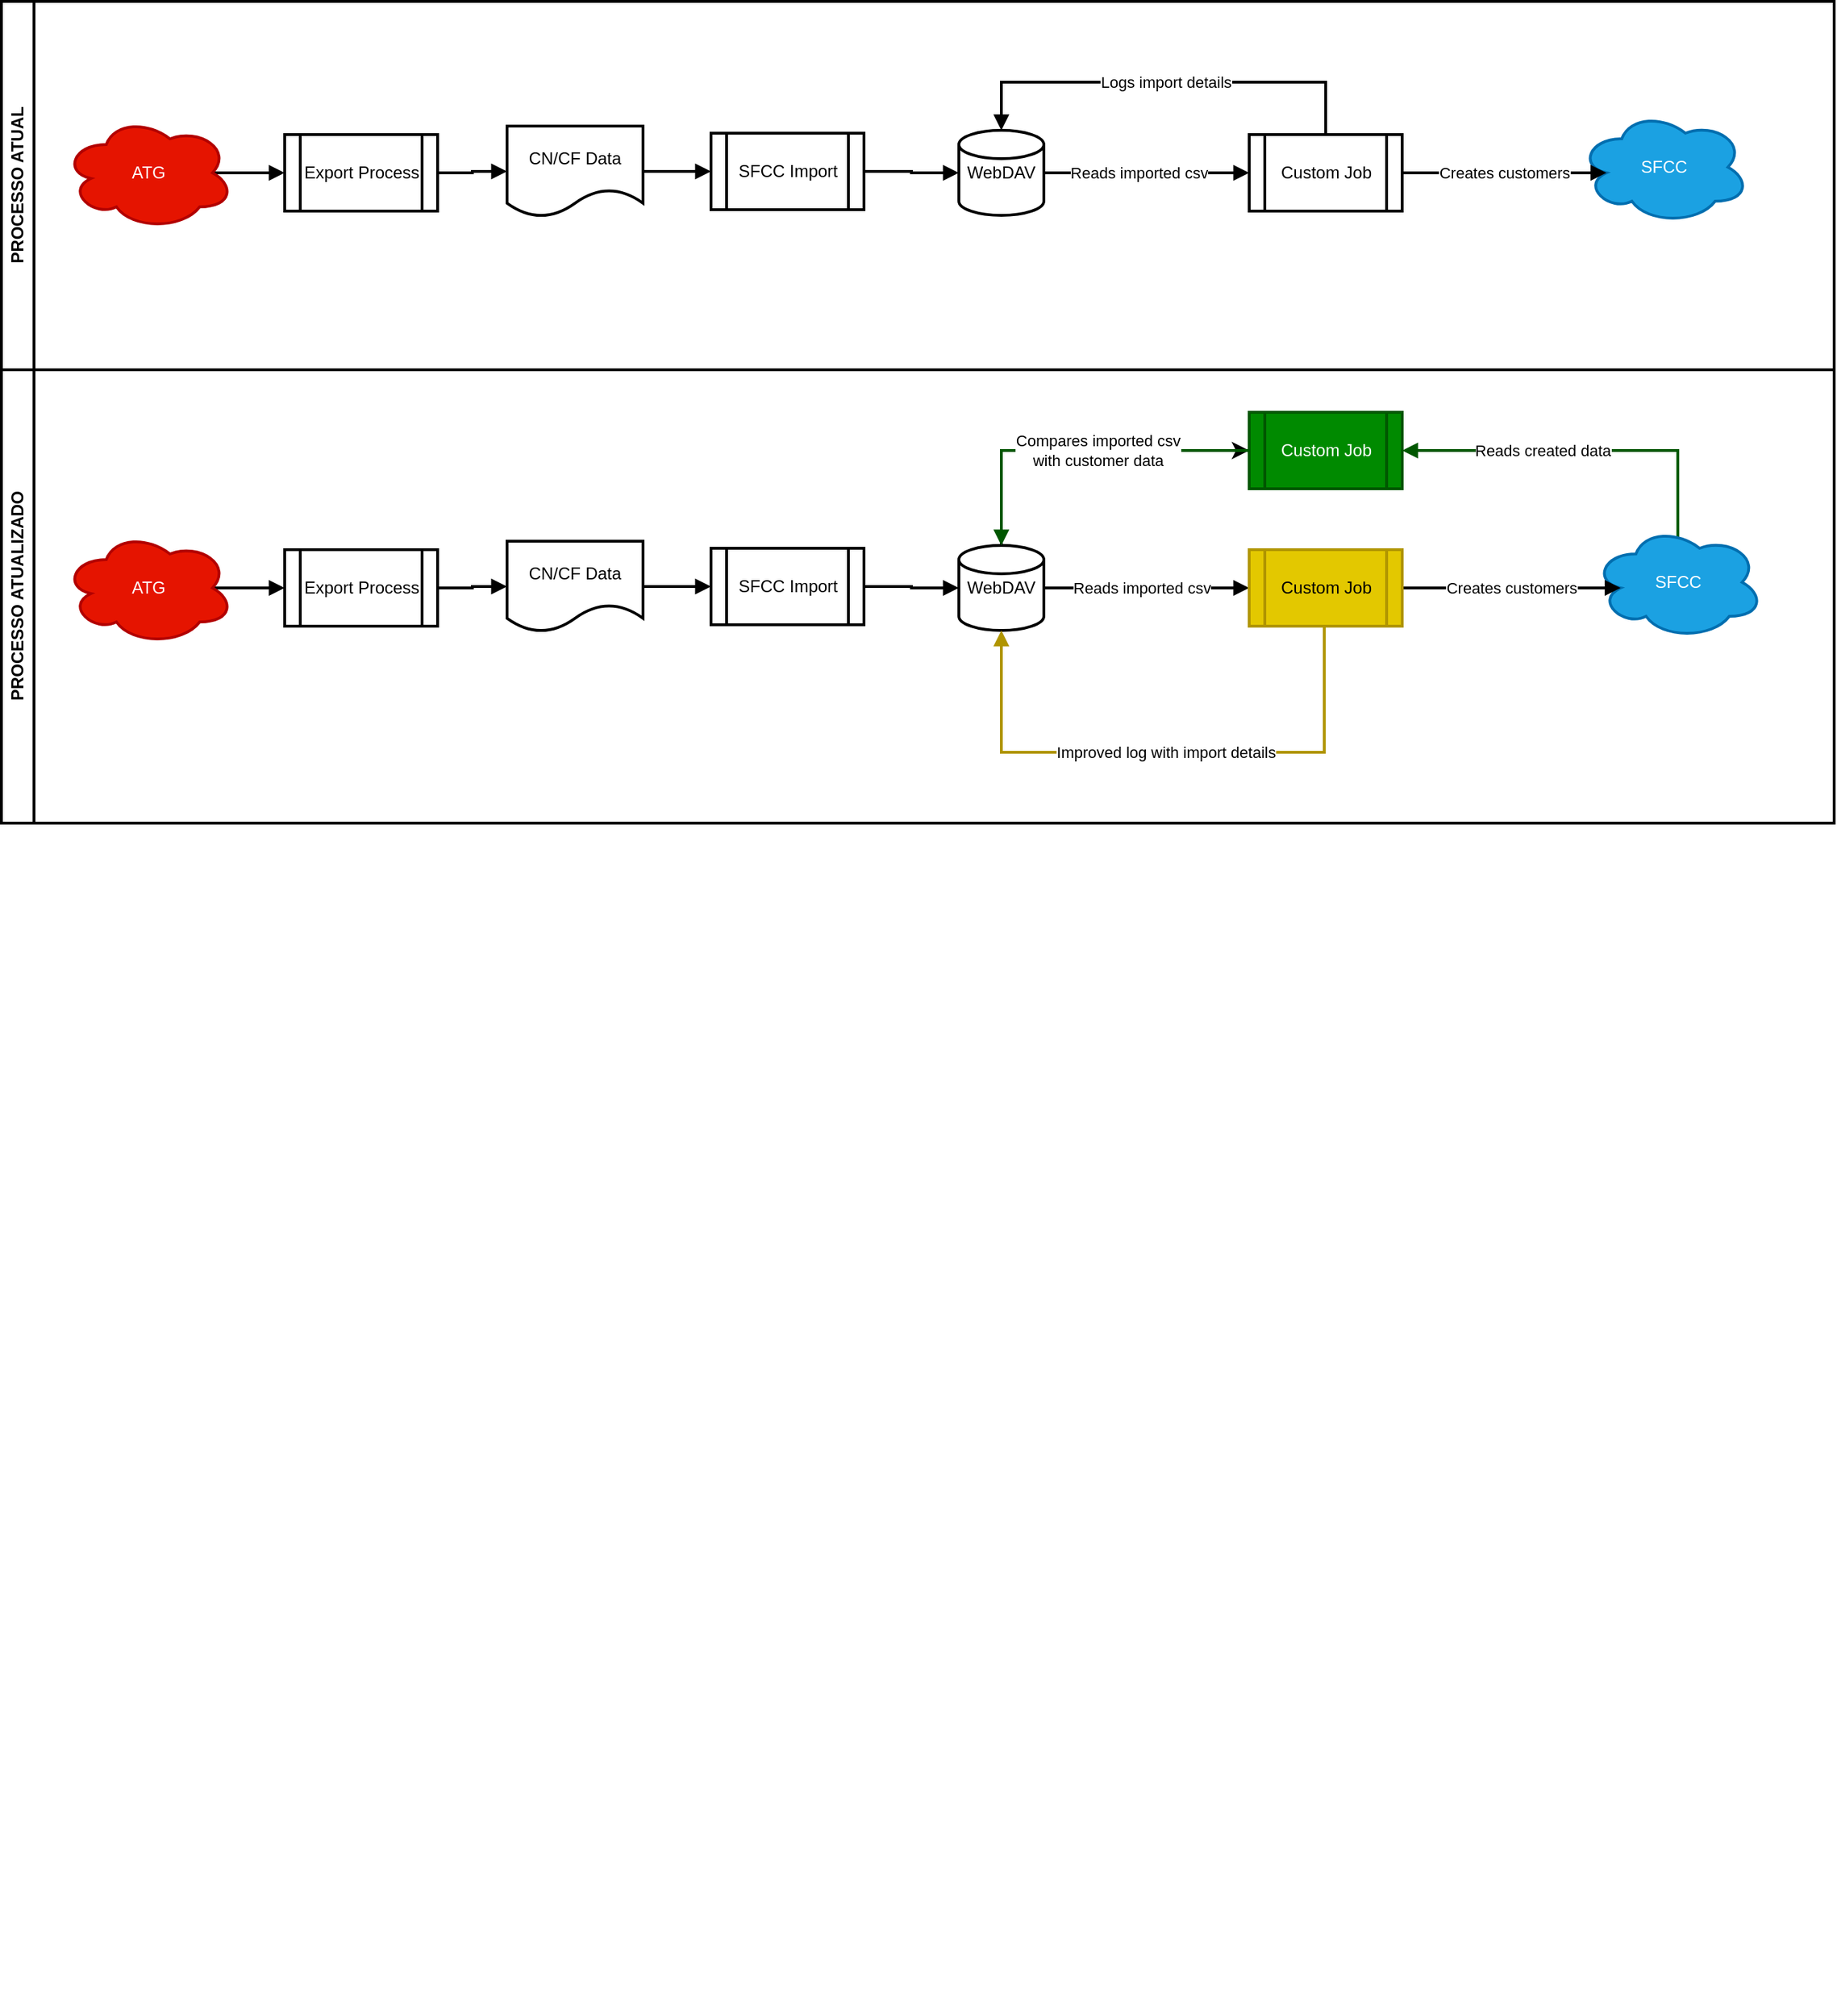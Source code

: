 <mxfile version="20.5.3" type="github">
  <diagram id="kgpKYQtTHZ0yAKxKKP6v" name="Page-1">
    <mxGraphModel dx="1078" dy="1734" grid="1" gridSize="10" guides="1" tooltips="1" connect="1" arrows="1" fold="1" page="1" pageScale="1" pageWidth="850" pageHeight="1100" math="0" shadow="0">
      <root>
        <mxCell id="0" />
        <mxCell id="1" parent="0" />
        <mxCell id="ZnEC9HoCun2v_Y0EpvD7-39" style="edgeStyle=orthogonalEdgeStyle;rounded=0;orthogonalLoop=1;jettySize=auto;html=1;entryX=0;entryY=0.5;entryDx=0;entryDy=0;exitX=0.875;exitY=0.5;exitDx=0;exitDy=0;exitPerimeter=0;strokeWidth=2;endArrow=block;endFill=1;" edge="1" parent="1" source="ZnEC9HoCun2v_Y0EpvD7-30" target="ZnEC9HoCun2v_Y0EpvD7-31">
          <mxGeometry relative="1" as="geometry" />
        </mxCell>
        <mxCell id="ZnEC9HoCun2v_Y0EpvD7-30" value="ATG" style="ellipse;shape=cloud;whiteSpace=wrap;html=1;fillColor=#e51400;fontColor=#ffffff;strokeColor=#B20000;strokeWidth=2;" vertex="1" parent="1">
          <mxGeometry x="260" y="61" width="120" height="80" as="geometry" />
        </mxCell>
        <mxCell id="ZnEC9HoCun2v_Y0EpvD7-40" style="edgeStyle=orthogonalEdgeStyle;rounded=0;orthogonalLoop=1;jettySize=auto;html=1;entryX=0;entryY=0.5;entryDx=0;entryDy=0;strokeWidth=2;endArrow=block;endFill=1;" edge="1" parent="1" source="ZnEC9HoCun2v_Y0EpvD7-31" target="ZnEC9HoCun2v_Y0EpvD7-32">
          <mxGeometry relative="1" as="geometry" />
        </mxCell>
        <mxCell id="ZnEC9HoCun2v_Y0EpvD7-31" value="Export Process" style="shape=process;whiteSpace=wrap;html=1;backgroundOutline=1;strokeWidth=2;" vertex="1" parent="1">
          <mxGeometry x="416" y="74" width="108" height="54" as="geometry" />
        </mxCell>
        <mxCell id="ZnEC9HoCun2v_Y0EpvD7-41" style="edgeStyle=orthogonalEdgeStyle;rounded=0;orthogonalLoop=1;jettySize=auto;html=1;entryX=0;entryY=0.5;entryDx=0;entryDy=0;strokeWidth=2;endArrow=block;endFill=1;" edge="1" parent="1" source="ZnEC9HoCun2v_Y0EpvD7-32" target="ZnEC9HoCun2v_Y0EpvD7-33">
          <mxGeometry relative="1" as="geometry" />
        </mxCell>
        <mxCell id="ZnEC9HoCun2v_Y0EpvD7-32" value="CN/CF Data" style="shape=document;whiteSpace=wrap;html=1;boundedLbl=1;strokeWidth=2;" vertex="1" parent="1">
          <mxGeometry x="573" y="68" width="96" height="64" as="geometry" />
        </mxCell>
        <mxCell id="ZnEC9HoCun2v_Y0EpvD7-42" style="edgeStyle=orthogonalEdgeStyle;rounded=0;orthogonalLoop=1;jettySize=auto;html=1;entryX=0;entryY=0.5;entryDx=0;entryDy=0;entryPerimeter=0;strokeWidth=2;endArrow=block;endFill=1;" edge="1" parent="1" source="ZnEC9HoCun2v_Y0EpvD7-33" target="ZnEC9HoCun2v_Y0EpvD7-35">
          <mxGeometry relative="1" as="geometry" />
        </mxCell>
        <mxCell id="ZnEC9HoCun2v_Y0EpvD7-33" value="SFCC Import" style="shape=process;whiteSpace=wrap;html=1;backgroundOutline=1;strokeWidth=2;" vertex="1" parent="1">
          <mxGeometry x="717" y="73" width="108" height="54" as="geometry" />
        </mxCell>
        <mxCell id="ZnEC9HoCun2v_Y0EpvD7-34" value="SFCC" style="ellipse;shape=cloud;whiteSpace=wrap;html=1;fillColor=#1ba1e2;fontColor=#ffffff;strokeColor=#006EAF;strokeWidth=2;" vertex="1" parent="1">
          <mxGeometry x="1330" y="57" width="120" height="80" as="geometry" />
        </mxCell>
        <mxCell id="ZnEC9HoCun2v_Y0EpvD7-43" style="edgeStyle=orthogonalEdgeStyle;rounded=0;orthogonalLoop=1;jettySize=auto;html=1;entryX=0;entryY=0.5;entryDx=0;entryDy=0;strokeWidth=2;endArrow=block;endFill=1;" edge="1" parent="1" source="ZnEC9HoCun2v_Y0EpvD7-35" target="ZnEC9HoCun2v_Y0EpvD7-36">
          <mxGeometry relative="1" as="geometry" />
        </mxCell>
        <mxCell id="ZnEC9HoCun2v_Y0EpvD7-65" value="Reads imported csv" style="edgeLabel;html=1;align=center;verticalAlign=middle;resizable=0;points=[];" vertex="1" connectable="0" parent="ZnEC9HoCun2v_Y0EpvD7-43">
          <mxGeometry x="-0.228" relative="1" as="geometry">
            <mxPoint x="11" as="offset" />
          </mxGeometry>
        </mxCell>
        <mxCell id="ZnEC9HoCun2v_Y0EpvD7-35" value="WebDAV" style="strokeWidth=2;html=1;shape=mxgraph.flowchart.database;whiteSpace=wrap;" vertex="1" parent="1">
          <mxGeometry x="892" y="71" width="60" height="60" as="geometry" />
        </mxCell>
        <mxCell id="ZnEC9HoCun2v_Y0EpvD7-44" value="Creates customers" style="edgeStyle=orthogonalEdgeStyle;rounded=0;orthogonalLoop=1;jettySize=auto;html=1;entryX=0.16;entryY=0.55;entryDx=0;entryDy=0;entryPerimeter=0;strokeWidth=2;endArrow=block;endFill=1;" edge="1" parent="1" source="ZnEC9HoCun2v_Y0EpvD7-36" target="ZnEC9HoCun2v_Y0EpvD7-34">
          <mxGeometry relative="1" as="geometry" />
        </mxCell>
        <mxCell id="ZnEC9HoCun2v_Y0EpvD7-64" value="Logs import details" style="edgeStyle=orthogonalEdgeStyle;rounded=0;orthogonalLoop=1;jettySize=auto;html=1;entryX=0.5;entryY=0;entryDx=0;entryDy=0;entryPerimeter=0;strokeWidth=2;exitX=0.5;exitY=0;exitDx=0;exitDy=0;endArrow=block;endFill=1;" edge="1" parent="1" source="ZnEC9HoCun2v_Y0EpvD7-36" target="ZnEC9HoCun2v_Y0EpvD7-35">
          <mxGeometry relative="1" as="geometry">
            <Array as="points">
              <mxPoint x="1151" y="37" />
              <mxPoint x="922" y="37" />
            </Array>
          </mxGeometry>
        </mxCell>
        <mxCell id="ZnEC9HoCun2v_Y0EpvD7-36" value="Custom Job" style="shape=process;whiteSpace=wrap;html=1;backgroundOutline=1;strokeWidth=2;" vertex="1" parent="1">
          <mxGeometry x="1097" y="74" width="108" height="54" as="geometry" />
        </mxCell>
        <mxCell id="ZnEC9HoCun2v_Y0EpvD7-46" style="edgeStyle=orthogonalEdgeStyle;rounded=0;orthogonalLoop=1;jettySize=auto;html=1;entryX=0;entryY=0.5;entryDx=0;entryDy=0;exitX=0.875;exitY=0.5;exitDx=0;exitDy=0;exitPerimeter=0;strokeWidth=2;endArrow=block;endFill=1;" edge="1" parent="1" source="ZnEC9HoCun2v_Y0EpvD7-47" target="ZnEC9HoCun2v_Y0EpvD7-49">
          <mxGeometry relative="1" as="geometry" />
        </mxCell>
        <mxCell id="ZnEC9HoCun2v_Y0EpvD7-47" value="ATG" style="ellipse;shape=cloud;whiteSpace=wrap;html=1;fillColor=#e51400;fontColor=#ffffff;strokeColor=#B20000;strokeWidth=2;" vertex="1" parent="1">
          <mxGeometry x="260" y="354" width="120" height="80" as="geometry" />
        </mxCell>
        <mxCell id="ZnEC9HoCun2v_Y0EpvD7-48" style="edgeStyle=orthogonalEdgeStyle;rounded=0;orthogonalLoop=1;jettySize=auto;html=1;entryX=0;entryY=0.5;entryDx=0;entryDy=0;strokeWidth=2;endArrow=block;endFill=1;" edge="1" parent="1" source="ZnEC9HoCun2v_Y0EpvD7-49" target="ZnEC9HoCun2v_Y0EpvD7-51">
          <mxGeometry relative="1" as="geometry" />
        </mxCell>
        <mxCell id="ZnEC9HoCun2v_Y0EpvD7-49" value="Export Process" style="shape=process;whiteSpace=wrap;html=1;backgroundOutline=1;strokeWidth=2;" vertex="1" parent="1">
          <mxGeometry x="416" y="367" width="108" height="54" as="geometry" />
        </mxCell>
        <mxCell id="ZnEC9HoCun2v_Y0EpvD7-50" style="edgeStyle=orthogonalEdgeStyle;rounded=0;orthogonalLoop=1;jettySize=auto;html=1;entryX=0;entryY=0.5;entryDx=0;entryDy=0;strokeWidth=2;endArrow=block;endFill=1;" edge="1" parent="1" source="ZnEC9HoCun2v_Y0EpvD7-51" target="ZnEC9HoCun2v_Y0EpvD7-53">
          <mxGeometry relative="1" as="geometry" />
        </mxCell>
        <mxCell id="ZnEC9HoCun2v_Y0EpvD7-51" value="CN/CF Data" style="shape=document;whiteSpace=wrap;html=1;boundedLbl=1;strokeWidth=2;" vertex="1" parent="1">
          <mxGeometry x="573" y="361" width="96" height="64" as="geometry" />
        </mxCell>
        <mxCell id="ZnEC9HoCun2v_Y0EpvD7-52" style="edgeStyle=orthogonalEdgeStyle;rounded=0;orthogonalLoop=1;jettySize=auto;html=1;entryX=0;entryY=0.5;entryDx=0;entryDy=0;entryPerimeter=0;strokeWidth=2;endArrow=block;endFill=1;" edge="1" parent="1" source="ZnEC9HoCun2v_Y0EpvD7-53" target="ZnEC9HoCun2v_Y0EpvD7-56">
          <mxGeometry relative="1" as="geometry" />
        </mxCell>
        <mxCell id="ZnEC9HoCun2v_Y0EpvD7-53" value="SFCC Import" style="shape=process;whiteSpace=wrap;html=1;backgroundOutline=1;strokeWidth=2;" vertex="1" parent="1">
          <mxGeometry x="717" y="366" width="108" height="54" as="geometry" />
        </mxCell>
        <mxCell id="ZnEC9HoCun2v_Y0EpvD7-61" value="Reads created data" style="edgeStyle=orthogonalEdgeStyle;rounded=0;orthogonalLoop=1;jettySize=auto;html=1;entryX=1;entryY=0.5;entryDx=0;entryDy=0;strokeWidth=2;exitX=0.497;exitY=0.14;exitDx=0;exitDy=0;exitPerimeter=0;fillColor=#008a00;strokeColor=#005700;endArrow=block;endFill=1;" edge="1" parent="1" source="ZnEC9HoCun2v_Y0EpvD7-54" target="ZnEC9HoCun2v_Y0EpvD7-60">
          <mxGeometry x="0.231" relative="1" as="geometry">
            <Array as="points">
              <mxPoint x="1400" y="297" />
            </Array>
            <mxPoint as="offset" />
          </mxGeometry>
        </mxCell>
        <mxCell id="ZnEC9HoCun2v_Y0EpvD7-54" value="SFCC" style="ellipse;shape=cloud;whiteSpace=wrap;html=1;fillColor=#1ba1e2;fontColor=#ffffff;strokeColor=#006EAF;strokeWidth=2;" vertex="1" parent="1">
          <mxGeometry x="1340" y="350" width="120" height="80" as="geometry" />
        </mxCell>
        <mxCell id="ZnEC9HoCun2v_Y0EpvD7-55" value="Reads imported csv" style="edgeStyle=orthogonalEdgeStyle;rounded=0;orthogonalLoop=1;jettySize=auto;html=1;entryX=0;entryY=0.5;entryDx=0;entryDy=0;strokeWidth=2;endArrow=block;endFill=1;" edge="1" parent="1" source="ZnEC9HoCun2v_Y0EpvD7-56" target="ZnEC9HoCun2v_Y0EpvD7-58">
          <mxGeometry x="-0.049" relative="1" as="geometry">
            <mxPoint as="offset" />
          </mxGeometry>
        </mxCell>
        <mxCell id="ZnEC9HoCun2v_Y0EpvD7-63" style="edgeStyle=orthogonalEdgeStyle;rounded=0;orthogonalLoop=1;jettySize=auto;html=1;entryX=0;entryY=0.5;entryDx=0;entryDy=0;strokeWidth=2;" edge="1" parent="1" source="ZnEC9HoCun2v_Y0EpvD7-56" target="ZnEC9HoCun2v_Y0EpvD7-60">
          <mxGeometry relative="1" as="geometry">
            <Array as="points">
              <mxPoint x="922" y="297" />
            </Array>
          </mxGeometry>
        </mxCell>
        <mxCell id="ZnEC9HoCun2v_Y0EpvD7-56" value="WebDAV" style="strokeWidth=2;html=1;shape=mxgraph.flowchart.database;whiteSpace=wrap;" vertex="1" parent="1">
          <mxGeometry x="892" y="364" width="60" height="60" as="geometry" />
        </mxCell>
        <mxCell id="ZnEC9HoCun2v_Y0EpvD7-57" value="Creates customers" style="edgeStyle=orthogonalEdgeStyle;rounded=0;orthogonalLoop=1;jettySize=auto;html=1;entryX=0.16;entryY=0.55;entryDx=0;entryDy=0;entryPerimeter=0;strokeWidth=2;endArrow=block;endFill=1;" edge="1" parent="1" source="ZnEC9HoCun2v_Y0EpvD7-58" target="ZnEC9HoCun2v_Y0EpvD7-54">
          <mxGeometry relative="1" as="geometry" />
        </mxCell>
        <mxCell id="ZnEC9HoCun2v_Y0EpvD7-59" value="Improved log with import details" style="edgeStyle=orthogonalEdgeStyle;rounded=0;orthogonalLoop=1;jettySize=auto;html=1;entryX=0.5;entryY=1;entryDx=0;entryDy=0;entryPerimeter=0;strokeWidth=2;exitX=0.5;exitY=1;exitDx=0;exitDy=0;fillColor=#e3c800;strokeColor=#B09500;endArrow=block;endFill=1;" edge="1" parent="1" source="ZnEC9HoCun2v_Y0EpvD7-58" target="ZnEC9HoCun2v_Y0EpvD7-56">
          <mxGeometry relative="1" as="geometry">
            <Array as="points">
              <mxPoint x="1150" y="510" />
              <mxPoint x="922" y="510" />
            </Array>
          </mxGeometry>
        </mxCell>
        <mxCell id="ZnEC9HoCun2v_Y0EpvD7-58" value="Custom Job" style="shape=process;whiteSpace=wrap;html=1;backgroundOutline=1;strokeWidth=2;fillColor=#e3c800;fontColor=#000000;strokeColor=#B09500;" vertex="1" parent="1">
          <mxGeometry x="1097" y="367" width="108" height="54" as="geometry" />
        </mxCell>
        <mxCell id="ZnEC9HoCun2v_Y0EpvD7-62" value="Compares imported csv&lt;br&gt;with customer data" style="edgeStyle=orthogonalEdgeStyle;rounded=0;orthogonalLoop=1;jettySize=auto;html=1;entryX=0.5;entryY=0;entryDx=0;entryDy=0;entryPerimeter=0;strokeWidth=2;fillColor=#008a00;strokeColor=#005700;endArrow=block;endFill=1;" edge="1" parent="1" source="ZnEC9HoCun2v_Y0EpvD7-60" target="ZnEC9HoCun2v_Y0EpvD7-56">
          <mxGeometry x="-0.115" relative="1" as="geometry">
            <mxPoint as="offset" />
          </mxGeometry>
        </mxCell>
        <mxCell id="ZnEC9HoCun2v_Y0EpvD7-60" value="Custom Job" style="shape=process;whiteSpace=wrap;html=1;backgroundOutline=1;strokeWidth=2;fillColor=#008a00;fontColor=#ffffff;strokeColor=#005700;" vertex="1" parent="1">
          <mxGeometry x="1097" y="270" width="108" height="54" as="geometry" />
        </mxCell>
        <mxCell id="ZnEC9HoCun2v_Y0EpvD7-85" value="" style="shape=partialRectangle;connectable=0;fillColor=none;top=0;left=0;bottom=0;right=0;align=left;spacingLeft=6;fontStyle=5;overflow=hidden;strokeWidth=2;" vertex="1" parent="1">
          <mxGeometry x="430" y="1100" width="153" height="300" as="geometry">
            <mxRectangle width="153" height="300" as="alternateBounds" />
          </mxGeometry>
        </mxCell>
        <mxCell id="ZnEC9HoCun2v_Y0EpvD7-99" value="PROCESSO ATUALIZADO" style="swimlane;horizontal=0;whiteSpace=wrap;html=1;strokeWidth=2;collapsible=0;" vertex="1" parent="1">
          <mxGeometry x="216" y="240" width="1294" height="320" as="geometry" />
        </mxCell>
        <mxCell id="ZnEC9HoCun2v_Y0EpvD7-100" value="PROCESSO ATUAL" style="swimlane;horizontal=0;whiteSpace=wrap;html=1;strokeWidth=2;collapsible=0;" vertex="1" parent="1">
          <mxGeometry x="216" y="-20" width="1294" height="260" as="geometry" />
        </mxCell>
      </root>
    </mxGraphModel>
  </diagram>
</mxfile>

